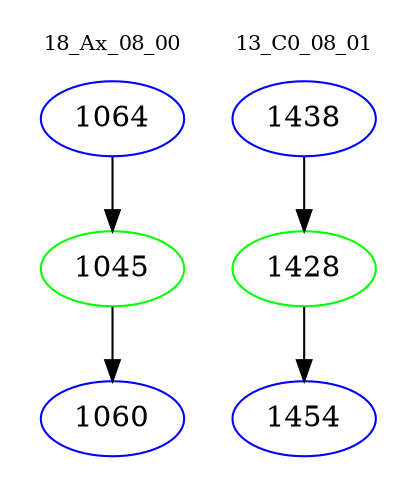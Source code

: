 digraph{
subgraph cluster_0 {
color = white
label = "18_Ax_08_00";
fontsize=10;
T0_1064 [label="1064", color="blue"]
T0_1064 -> T0_1045 [color="black"]
T0_1045 [label="1045", color="green"]
T0_1045 -> T0_1060 [color="black"]
T0_1060 [label="1060", color="blue"]
}
subgraph cluster_1 {
color = white
label = "13_C0_08_01";
fontsize=10;
T1_1438 [label="1438", color="blue"]
T1_1438 -> T1_1428 [color="black"]
T1_1428 [label="1428", color="green"]
T1_1428 -> T1_1454 [color="black"]
T1_1454 [label="1454", color="blue"]
}
}

